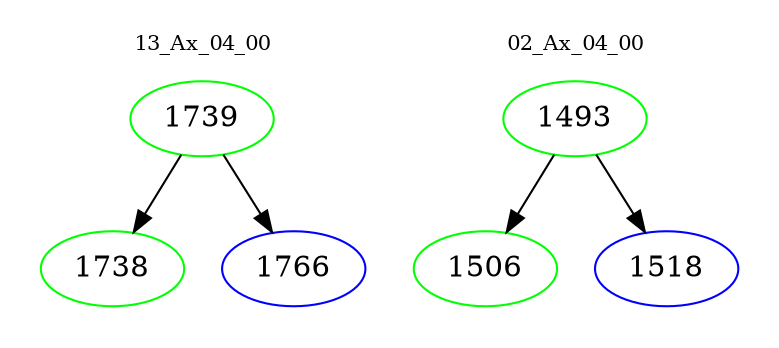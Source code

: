 digraph{
subgraph cluster_0 {
color = white
label = "13_Ax_04_00";
fontsize=10;
T0_1739 [label="1739", color="green"]
T0_1739 -> T0_1738 [color="black"]
T0_1738 [label="1738", color="green"]
T0_1739 -> T0_1766 [color="black"]
T0_1766 [label="1766", color="blue"]
}
subgraph cluster_1 {
color = white
label = "02_Ax_04_00";
fontsize=10;
T1_1493 [label="1493", color="green"]
T1_1493 -> T1_1506 [color="black"]
T1_1506 [label="1506", color="green"]
T1_1493 -> T1_1518 [color="black"]
T1_1518 [label="1518", color="blue"]
}
}
